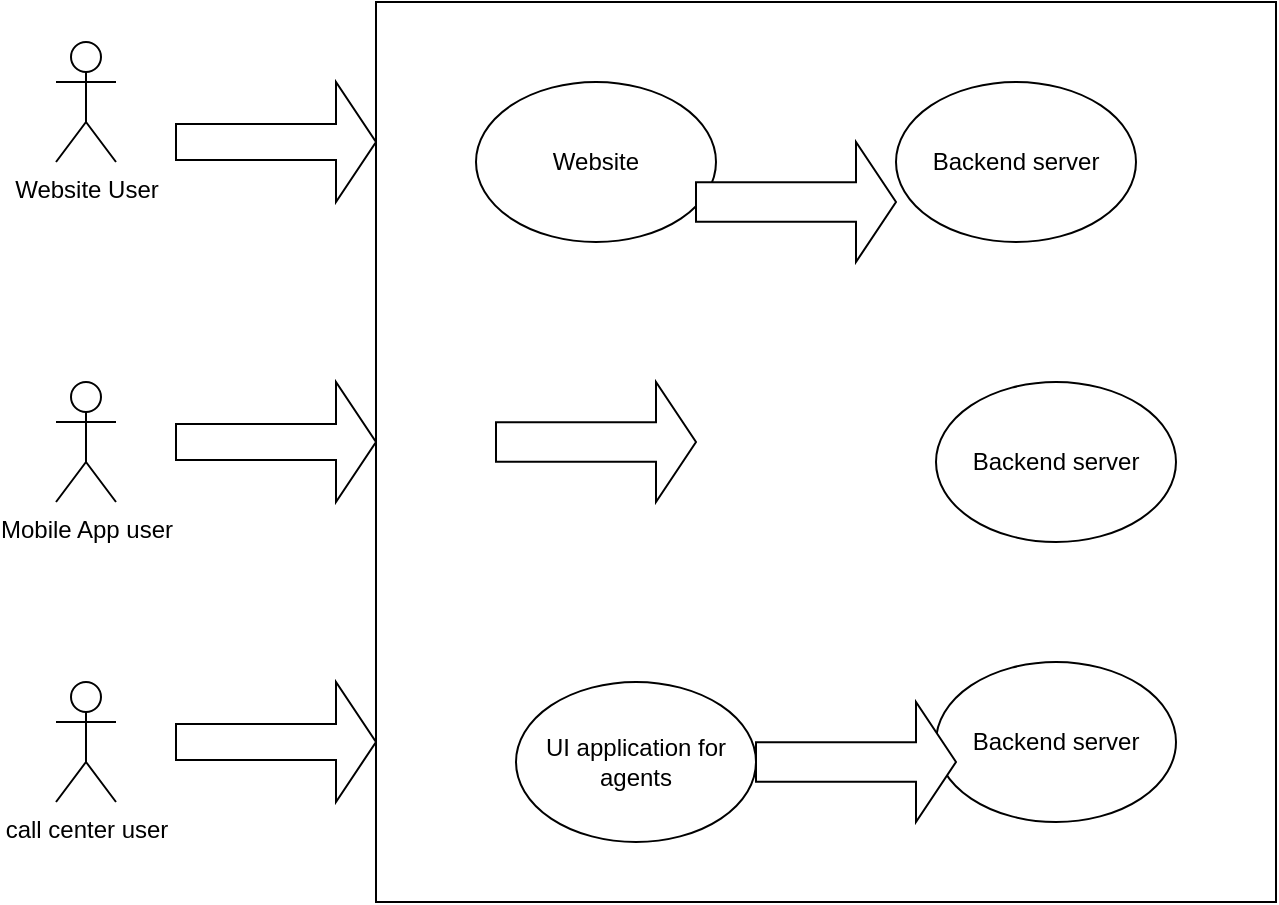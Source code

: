 <mxfile version="22.1.7" type="github">
  <diagram name="Page-1" id="ApadNqQUaRVhpeKJsUnR">
    <mxGraphModel dx="1050" dy="566" grid="1" gridSize="10" guides="1" tooltips="1" connect="1" arrows="1" fold="1" page="1" pageScale="1" pageWidth="850" pageHeight="1100" math="0" shadow="0">
      <root>
        <mxCell id="0" />
        <mxCell id="1" parent="0" />
        <mxCell id="kewzlMtqSE_cDaoYpFH1-1" value="" style="whiteSpace=wrap;html=1;aspect=fixed;" vertex="1" parent="1">
          <mxGeometry x="310" y="70" width="450" height="450" as="geometry" />
        </mxCell>
        <mxCell id="kewzlMtqSE_cDaoYpFH1-2" value="Website User&lt;br&gt;" style="shape=umlActor;verticalLabelPosition=bottom;verticalAlign=top;html=1;outlineConnect=0;" vertex="1" parent="1">
          <mxGeometry x="150" y="90" width="30" height="60" as="geometry" />
        </mxCell>
        <mxCell id="kewzlMtqSE_cDaoYpFH1-8" value="Mobile App user&lt;br&gt;" style="shape=umlActor;verticalLabelPosition=bottom;verticalAlign=top;html=1;outlineConnect=0;" vertex="1" parent="1">
          <mxGeometry x="150" y="260" width="30" height="60" as="geometry" />
        </mxCell>
        <mxCell id="kewzlMtqSE_cDaoYpFH1-9" value="call center user" style="shape=umlActor;verticalLabelPosition=bottom;verticalAlign=top;html=1;outlineConnect=0;" vertex="1" parent="1">
          <mxGeometry x="150" y="410" width="30" height="60" as="geometry" />
        </mxCell>
        <mxCell id="kewzlMtqSE_cDaoYpFH1-10" value="Website" style="ellipse;whiteSpace=wrap;html=1;" vertex="1" parent="1">
          <mxGeometry x="360" y="110" width="120" height="80" as="geometry" />
        </mxCell>
        <mxCell id="kewzlMtqSE_cDaoYpFH1-11" value="Backend server" style="ellipse;whiteSpace=wrap;html=1;" vertex="1" parent="1">
          <mxGeometry x="570" y="110" width="120" height="80" as="geometry" />
        </mxCell>
        <mxCell id="kewzlMtqSE_cDaoYpFH1-12" value="UI application for agents" style="ellipse;whiteSpace=wrap;html=1;" vertex="1" parent="1">
          <mxGeometry x="380" y="410" width="120" height="80" as="geometry" />
        </mxCell>
        <mxCell id="kewzlMtqSE_cDaoYpFH1-18" value="" style="shape=singleArrow;whiteSpace=wrap;html=1;" vertex="1" parent="1">
          <mxGeometry x="210" y="110" width="100" height="60" as="geometry" />
        </mxCell>
        <mxCell id="kewzlMtqSE_cDaoYpFH1-19" value="" style="shape=singleArrow;whiteSpace=wrap;html=1;" vertex="1" parent="1">
          <mxGeometry x="210" y="260" width="100" height="60" as="geometry" />
        </mxCell>
        <mxCell id="kewzlMtqSE_cDaoYpFH1-20" value="" style="shape=singleArrow;whiteSpace=wrap;html=1;" vertex="1" parent="1">
          <mxGeometry x="210" y="410" width="100" height="60" as="geometry" />
        </mxCell>
        <mxCell id="kewzlMtqSE_cDaoYpFH1-22" value="" style="html=1;shadow=0;dashed=0;align=center;verticalAlign=middle;shape=mxgraph.arrows2.arrow;dy=0.67;dx=20;notch=0;" vertex="1" parent="1">
          <mxGeometry x="470" y="140" width="100" height="60" as="geometry" />
        </mxCell>
        <mxCell id="kewzlMtqSE_cDaoYpFH1-23" value="Backend server" style="ellipse;whiteSpace=wrap;html=1;" vertex="1" parent="1">
          <mxGeometry x="590" y="400" width="120" height="80" as="geometry" />
        </mxCell>
        <mxCell id="kewzlMtqSE_cDaoYpFH1-24" value="Backend server" style="ellipse;whiteSpace=wrap;html=1;" vertex="1" parent="1">
          <mxGeometry x="590" y="260" width="120" height="80" as="geometry" />
        </mxCell>
        <mxCell id="kewzlMtqSE_cDaoYpFH1-25" value="" style="html=1;shadow=0;dashed=0;align=center;verticalAlign=middle;shape=mxgraph.arrows2.arrow;dy=0.67;dx=20;notch=0;" vertex="1" parent="1">
          <mxGeometry x="500" y="420" width="100" height="60" as="geometry" />
        </mxCell>
        <mxCell id="kewzlMtqSE_cDaoYpFH1-27" value="" style="html=1;shadow=0;dashed=0;align=center;verticalAlign=middle;shape=mxgraph.arrows2.arrow;dy=0.67;dx=20;notch=0;" vertex="1" parent="1">
          <mxGeometry x="370" y="260" width="100" height="60" as="geometry" />
        </mxCell>
      </root>
    </mxGraphModel>
  </diagram>
</mxfile>

